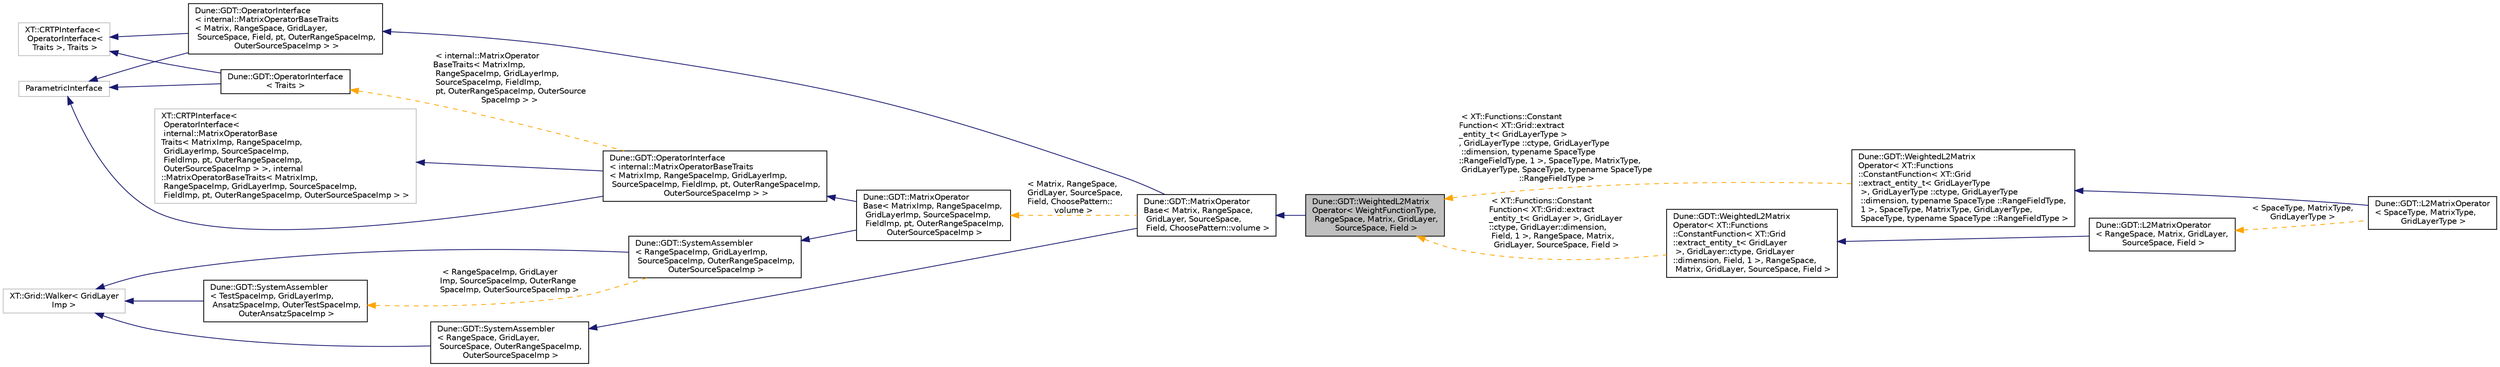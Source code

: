 digraph "Dune::GDT::WeightedL2MatrixOperator&lt; WeightFunctionType, RangeSpace, Matrix, GridLayer, SourceSpace, Field &gt;"
{
  edge [fontname="Helvetica",fontsize="10",labelfontname="Helvetica",labelfontsize="10"];
  node [fontname="Helvetica",fontsize="10",shape=record];
  rankdir="LR";
  Node0 [label="Dune::GDT::WeightedL2Matrix\lOperator\< WeightFunctionType,\l RangeSpace, Matrix, GridLayer,\l SourceSpace, Field \>",height=0.2,width=0.4,color="black", fillcolor="grey75", style="filled", fontcolor="black"];
  Node1 -> Node0 [dir="back",color="midnightblue",fontsize="10",style="solid",fontname="Helvetica"];
  Node1 [label="Dune::GDT::MatrixOperator\lBase\< Matrix, RangeSpace,\l GridLayer, SourceSpace,\l Field, ChoosePattern::volume \>",height=0.2,width=0.4,color="black", fillcolor="white", style="filled",URL="$a01765.html"];
  Node2 -> Node1 [dir="back",color="midnightblue",fontsize="10",style="solid",fontname="Helvetica"];
  Node2 [label="Dune::GDT::OperatorInterface\l\< internal::MatrixOperatorBaseTraits\l\< Matrix, RangeSpace, GridLayer,\l SourceSpace, Field, pt, OuterRangeSpaceImp,\l OuterSourceSpaceImp \> \>",height=0.2,width=0.4,color="black", fillcolor="white", style="filled",URL="$a02117.html"];
  Node3 -> Node2 [dir="back",color="midnightblue",fontsize="10",style="solid",fontname="Helvetica"];
  Node3 [label="XT::CRTPInterface\<\l OperatorInterface\<\l Traits \>, Traits \>",height=0.2,width=0.4,color="grey75", fillcolor="white", style="filled"];
  Node4 -> Node2 [dir="back",color="midnightblue",fontsize="10",style="solid",fontname="Helvetica"];
  Node4 [label="ParametricInterface",height=0.2,width=0.4,color="grey75", fillcolor="white", style="filled"];
  Node5 -> Node1 [dir="back",color="midnightblue",fontsize="10",style="solid",fontname="Helvetica"];
  Node5 [label="Dune::GDT::SystemAssembler\l\< RangeSpace, GridLayer,\l SourceSpace, OuterRangeSpaceImp,\l OuterSourceSpaceImp \>",height=0.2,width=0.4,color="black", fillcolor="white", style="filled",URL="$a00829.html"];
  Node6 -> Node5 [dir="back",color="midnightblue",fontsize="10",style="solid",fontname="Helvetica"];
  Node6 [label="XT::Grid::Walker\< GridLayer\lImp \>",height=0.2,width=0.4,color="grey75", fillcolor="white", style="filled"];
  Node7 -> Node1 [dir="back",color="orange",fontsize="10",style="dashed",label=" \< Matrix, RangeSpace,\l GridLayer, SourceSpace,\l Field, ChoosePattern::\lvolume \>" ,fontname="Helvetica"];
  Node7 [label="Dune::GDT::MatrixOperator\lBase\< MatrixImp, RangeSpaceImp,\l GridLayerImp, SourceSpaceImp,\l FieldImp, pt, OuterRangeSpaceImp,\l OuterSourceSpaceImp \>",height=0.2,width=0.4,color="black", fillcolor="white", style="filled",URL="$a01765.html"];
  Node8 -> Node7 [dir="back",color="midnightblue",fontsize="10",style="solid",fontname="Helvetica"];
  Node8 [label="Dune::GDT::OperatorInterface\l\< internal::MatrixOperatorBaseTraits\l\< MatrixImp, RangeSpaceImp, GridLayerImp,\l SourceSpaceImp, FieldImp, pt, OuterRangeSpaceImp,\l OuterSourceSpaceImp \> \>",height=0.2,width=0.4,color="black", fillcolor="white", style="filled",URL="$a02117.html"];
  Node9 -> Node8 [dir="back",color="midnightblue",fontsize="10",style="solid",fontname="Helvetica"];
  Node9 [label="XT::CRTPInterface\<\l OperatorInterface\<\l internal::MatrixOperatorBase\lTraits\< MatrixImp, RangeSpaceImp,\l GridLayerImp, SourceSpaceImp,\l FieldImp, pt, OuterRangeSpaceImp,\l OuterSourceSpaceImp \> \>, internal\l::MatrixOperatorBaseTraits\< MatrixImp,\l RangeSpaceImp, GridLayerImp, SourceSpaceImp,\l FieldImp, pt, OuterRangeSpaceImp, OuterSourceSpaceImp \> \>",height=0.2,width=0.4,color="grey75", fillcolor="white", style="filled"];
  Node4 -> Node8 [dir="back",color="midnightblue",fontsize="10",style="solid",fontname="Helvetica"];
  Node10 -> Node8 [dir="back",color="orange",fontsize="10",style="dashed",label=" \< internal::MatrixOperator\lBaseTraits\< MatrixImp,\l RangeSpaceImp, GridLayerImp,\l SourceSpaceImp, FieldImp,\l pt, OuterRangeSpaceImp, OuterSource\lSpaceImp \> \>" ,fontname="Helvetica"];
  Node10 [label="Dune::GDT::OperatorInterface\l\< Traits \>",height=0.2,width=0.4,color="black", fillcolor="white", style="filled",URL="$a02117.html"];
  Node3 -> Node10 [dir="back",color="midnightblue",fontsize="10",style="solid",fontname="Helvetica"];
  Node4 -> Node10 [dir="back",color="midnightblue",fontsize="10",style="solid",fontname="Helvetica"];
  Node11 -> Node7 [dir="back",color="midnightblue",fontsize="10",style="solid",fontname="Helvetica"];
  Node11 [label="Dune::GDT::SystemAssembler\l\< RangeSpaceImp, GridLayerImp,\l SourceSpaceImp, OuterRangeSpaceImp,\l OuterSourceSpaceImp \>",height=0.2,width=0.4,color="black", fillcolor="white", style="filled",URL="$a00829.html"];
  Node6 -> Node11 [dir="back",color="midnightblue",fontsize="10",style="solid",fontname="Helvetica"];
  Node12 -> Node11 [dir="back",color="orange",fontsize="10",style="dashed",label=" \< RangeSpaceImp, GridLayer\lImp, SourceSpaceImp, OuterRange\lSpaceImp, OuterSourceSpaceImp \>" ,fontname="Helvetica"];
  Node12 [label="Dune::GDT::SystemAssembler\l\< TestSpaceImp, GridLayerImp,\l AnsatzSpaceImp, OuterTestSpaceImp,\l OuterAnsatzSpaceImp \>",height=0.2,width=0.4,color="black", fillcolor="white", style="filled",URL="$a00829.html"];
  Node6 -> Node12 [dir="back",color="midnightblue",fontsize="10",style="solid",fontname="Helvetica"];
  Node0 -> Node13 [dir="back",color="orange",fontsize="10",style="dashed",label=" \< XT::Functions::Constant\lFunction\< XT::Grid::extract\l_entity_t\< GridLayerType \>\l, GridLayerType ::ctype, GridLayerType\l ::dimension, typename SpaceType \l::RangeFieldType, 1 \>, SpaceType, MatrixType,\l GridLayerType, SpaceType, typename SpaceType\l ::RangeFieldType \>" ,fontname="Helvetica"];
  Node13 [label="Dune::GDT::WeightedL2Matrix\lOperator\< XT::Functions\l::ConstantFunction\< XT::Grid\l::extract_entity_t\< GridLayerType\l \>, GridLayerType ::ctype, GridLayerType\l ::dimension, typename SpaceType ::RangeFieldType,\l 1 \>, SpaceType, MatrixType, GridLayerType,\l SpaceType, typename SpaceType ::RangeFieldType \>",height=0.2,width=0.4,color="black", fillcolor="white", style="filled",URL="$a02181.html"];
  Node13 -> Node14 [dir="back",color="midnightblue",fontsize="10",style="solid",fontname="Helvetica"];
  Node14 [label="Dune::GDT::L2MatrixOperator\l\< SpaceType, MatrixType,\l GridLayerType \>",height=0.2,width=0.4,color="black", fillcolor="white", style="filled",URL="$a02129.html"];
  Node0 -> Node15 [dir="back",color="orange",fontsize="10",style="dashed",label=" \< XT::Functions::Constant\lFunction\< XT::Grid::extract\l_entity_t\< GridLayer \>, GridLayer\l::ctype, GridLayer::dimension,\l Field, 1 \>, RangeSpace, Matrix,\l GridLayer, SourceSpace, Field \>" ,fontname="Helvetica"];
  Node15 [label="Dune::GDT::WeightedL2Matrix\lOperator\< XT::Functions\l::ConstantFunction\< XT::Grid\l::extract_entity_t\< GridLayer\l \>, GridLayer::ctype, GridLayer\l::dimension, Field, 1 \>, RangeSpace,\l Matrix, GridLayer, SourceSpace, Field \>",height=0.2,width=0.4,color="black", fillcolor="white", style="filled",URL="$a02181.html"];
  Node15 -> Node16 [dir="back",color="midnightblue",fontsize="10",style="solid",fontname="Helvetica"];
  Node16 [label="Dune::GDT::L2MatrixOperator\l\< RangeSpace, Matrix, GridLayer,\l SourceSpace, Field \>",height=0.2,width=0.4,color="black", fillcolor="white", style="filled",URL="$a02129.html"];
  Node16 -> Node14 [dir="back",color="orange",fontsize="10",style="dashed",label=" \< SpaceType, MatrixType,\l GridLayerType \>" ,fontname="Helvetica"];
}
